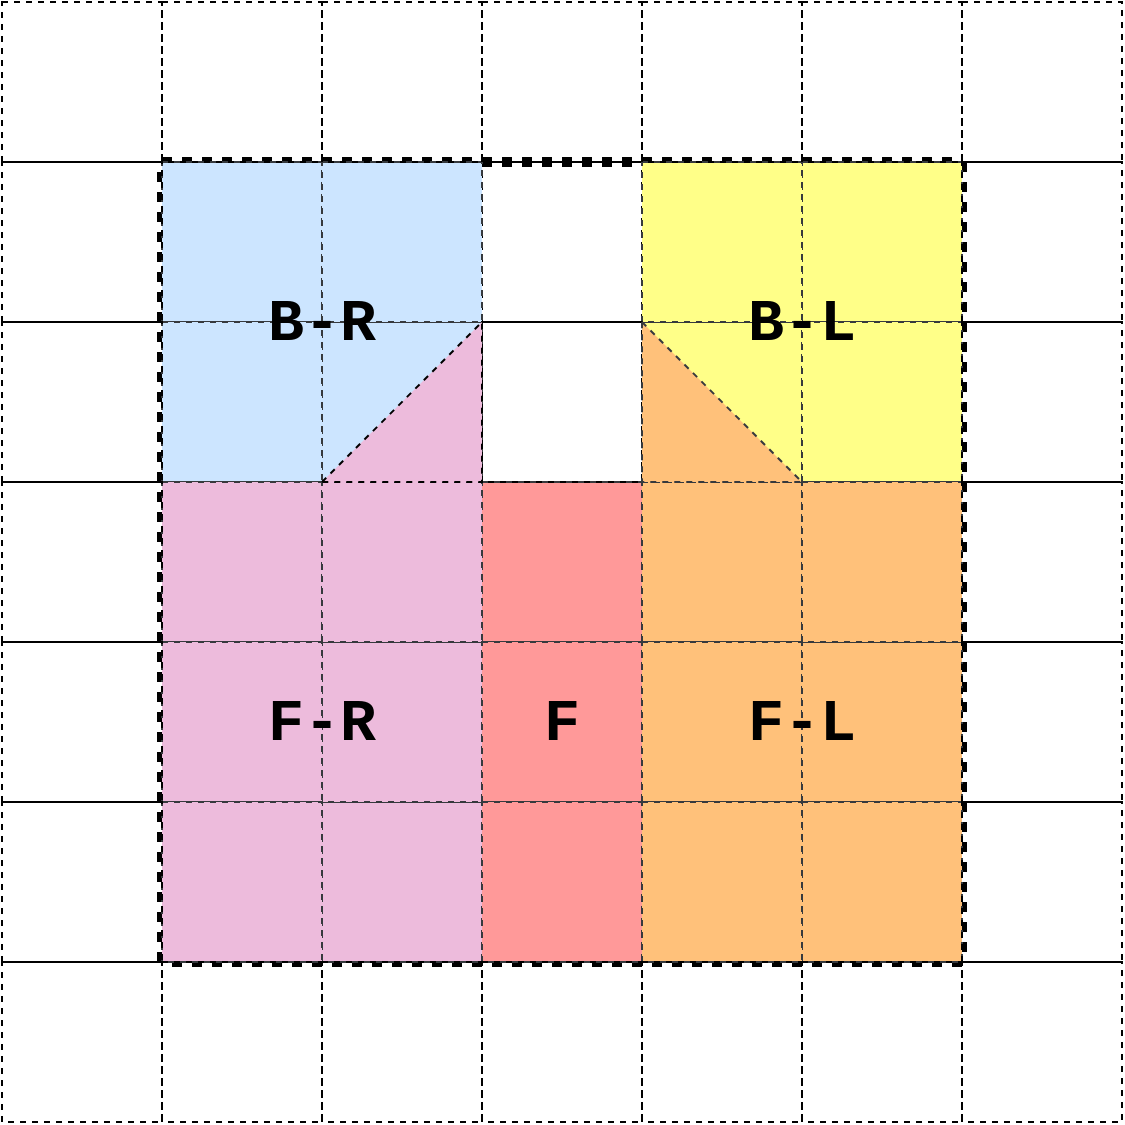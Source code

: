 <mxfile version="12.6.5" type="device"><diagram id="yjxusfqmm-hHawDK7P0i" name="Page-1"><mxGraphModel dx="1422" dy="847" grid="1" gridSize="10" guides="1" tooltips="1" connect="1" arrows="1" fold="1" page="1" pageScale="1" pageWidth="850" pageHeight="1100" math="0" shadow="0"><root><mxCell id="0"/><mxCell id="1" parent="0"/><mxCell id="Uf7ktPFQdT0fDmE3UbJP-1" value="" style="shape=image;html=1;verticalAlign=top;verticalLabelPosition=bottom;labelBackgroundColor=#ffffff;imageAspect=0;aspect=fixed;image=https://cdn3.iconfinder.com/data/icons/animal-flat-colors/64/snake-128.png;rotation=0;" vertex="1" parent="1"><mxGeometry x="360" y="320" width="80" height="80" as="geometry"/></mxCell><mxCell id="Uf7ktPFQdT0fDmE3UbJP-3" value="" style="whiteSpace=wrap;html=1;aspect=fixed;fillColor=none;strokeWidth=5;dashed=1;dashPattern=1 1;" vertex="1" parent="1"><mxGeometry x="200" y="240" width="400" height="400" as="geometry"/></mxCell><mxCell id="Uf7ktPFQdT0fDmE3UbJP-5" value="" style="whiteSpace=wrap;html=1;aspect=fixed;dashed=1;strokeWidth=1;fillColor=#cce5ff;strokeColor=#36393d;" vertex="1" parent="1"><mxGeometry x="200" y="240" width="80" height="80" as="geometry"/></mxCell><mxCell id="Uf7ktPFQdT0fDmE3UbJP-6" value="" style="whiteSpace=wrap;html=1;aspect=fixed;dashed=1;strokeWidth=1;fillColor=none;" vertex="1" parent="1"><mxGeometry x="360" y="240" width="80" height="80" as="geometry"/></mxCell><mxCell id="Uf7ktPFQdT0fDmE3UbJP-7" value="" style="whiteSpace=wrap;html=1;aspect=fixed;dashed=1;strokeWidth=1;fillColor=#ffff88;strokeColor=#36393d;" vertex="1" parent="1"><mxGeometry x="520" y="240" width="80" height="80" as="geometry"/></mxCell><mxCell id="Uf7ktPFQdT0fDmE3UbJP-8" value="" style="whiteSpace=wrap;html=1;aspect=fixed;dashed=1;strokeWidth=1;fillColor=#cce5ff;strokeColor=#36393d;" vertex="1" parent="1"><mxGeometry x="280" y="320" width="80" height="80" as="geometry"/></mxCell><mxCell id="Uf7ktPFQdT0fDmE3UbJP-9" value="" style="whiteSpace=wrap;html=1;aspect=fixed;dashed=1;strokeWidth=1;fillColor=#ffff88;strokeColor=#36393d;" vertex="1" parent="1"><mxGeometry x="440" y="320" width="80" height="80" as="geometry"/></mxCell><mxCell id="Uf7ktPFQdT0fDmE3UbJP-11" value="" style="whiteSpace=wrap;html=1;aspect=fixed;dashed=1;strokeWidth=1;fillColor=#FF9999;strokeColor=#36393d;" vertex="1" parent="1"><mxGeometry x="360" y="400" width="80" height="80" as="geometry"/></mxCell><mxCell id="Uf7ktPFQdT0fDmE3UbJP-19" value="" style="whiteSpace=wrap;html=1;aspect=fixed;dashed=1;strokeWidth=1;fillColor=#ffff88;strokeColor=#36393d;" vertex="1" parent="1"><mxGeometry x="440" y="240" width="80" height="80" as="geometry"/></mxCell><mxCell id="Uf7ktPFQdT0fDmE3UbJP-20" value="" style="whiteSpace=wrap;html=1;aspect=fixed;dashed=1;strokeWidth=1;fillColor=#cce5ff;strokeColor=#36393d;" vertex="1" parent="1"><mxGeometry x="280" y="240" width="80" height="80" as="geometry"/></mxCell><mxCell id="Uf7ktPFQdT0fDmE3UbJP-21" value="" style="whiteSpace=wrap;html=1;aspect=fixed;dashed=1;strokeWidth=1;fillColor=#cce5ff;strokeColor=#36393d;" vertex="1" parent="1"><mxGeometry x="200" y="320" width="80" height="80" as="geometry"/></mxCell><mxCell id="Uf7ktPFQdT0fDmE3UbJP-22" value="" style="whiteSpace=wrap;html=1;aspect=fixed;dashed=1;strokeWidth=1;fillColor=none;" vertex="1" parent="1"><mxGeometry x="360" y="320" width="80" height="80" as="geometry"/></mxCell><mxCell id="Uf7ktPFQdT0fDmE3UbJP-23" value="" style="whiteSpace=wrap;html=1;aspect=fixed;dashed=1;strokeWidth=1;fillColor=#ffff88;strokeColor=#36393d;" vertex="1" parent="1"><mxGeometry x="520" y="320" width="80" height="80" as="geometry"/></mxCell><mxCell id="Uf7ktPFQdT0fDmE3UbJP-24" value="" style="whiteSpace=wrap;html=1;aspect=fixed;dashed=1;strokeWidth=1;fillColor=#EDBBDC;strokeColor=#36393d;" vertex="1" parent="1"><mxGeometry x="200" y="400" width="80" height="80" as="geometry"/></mxCell><mxCell id="Uf7ktPFQdT0fDmE3UbJP-25" value="" style="whiteSpace=wrap;html=1;aspect=fixed;dashed=1;strokeWidth=1;fillColor=#FFC17A;strokeColor=#36393d;" vertex="1" parent="1"><mxGeometry x="440" y="400" width="80" height="80" as="geometry"/></mxCell><mxCell id="Uf7ktPFQdT0fDmE3UbJP-31" value="" style="whiteSpace=wrap;html=1;aspect=fixed;dashed=1;strokeWidth=1;fillColor=#EDBBDC;strokeColor=#36393d;" vertex="1" parent="1"><mxGeometry x="280" y="560" width="80" height="80" as="geometry"/></mxCell><mxCell id="Uf7ktPFQdT0fDmE3UbJP-32" value="" style="whiteSpace=wrap;html=1;aspect=fixed;dashed=1;strokeWidth=1;fillColor=#EDBBDC;strokeColor=#36393d;" vertex="1" parent="1"><mxGeometry x="280" y="480" width="80" height="80" as="geometry"/></mxCell><mxCell id="Uf7ktPFQdT0fDmE3UbJP-33" value="" style="whiteSpace=wrap;html=1;aspect=fixed;dashed=1;strokeWidth=1;fillColor=#EDBBDC;strokeColor=#36393d;" vertex="1" parent="1"><mxGeometry x="200" y="480" width="80" height="80" as="geometry"/></mxCell><mxCell id="Uf7ktPFQdT0fDmE3UbJP-34" value="" style="whiteSpace=wrap;html=1;aspect=fixed;dashed=1;strokeWidth=1;fillColor=#EDBBDC;strokeColor=#36393d;" vertex="1" parent="1"><mxGeometry x="200" y="560" width="80" height="80" as="geometry"/></mxCell><mxCell id="Uf7ktPFQdT0fDmE3UbJP-35" value="" style="whiteSpace=wrap;html=1;aspect=fixed;dashed=1;strokeWidth=1;fillColor=#EDBBDC;strokeColor=#36393d;" vertex="1" parent="1"><mxGeometry x="280" y="400" width="80" height="80" as="geometry"/></mxCell><mxCell id="Uf7ktPFQdT0fDmE3UbJP-37" value="" style="shape=manualInput;whiteSpace=wrap;html=1;dashed=1;strokeWidth=1;fillColor=#EDBBDC;size=80;" vertex="1" parent="1"><mxGeometry x="280" y="320" width="80" height="80" as="geometry"/></mxCell><mxCell id="Uf7ktPFQdT0fDmE3UbJP-38" value="" style="shape=manualInput;whiteSpace=wrap;html=1;dashed=1;strokeWidth=1;fillColor=#FFC17A;size=80;rotation=90;strokeColor=#36393d;" vertex="1" parent="1"><mxGeometry x="440" y="320" width="80" height="80" as="geometry"/></mxCell><mxCell id="Uf7ktPFQdT0fDmE3UbJP-39" value="" style="whiteSpace=wrap;html=1;aspect=fixed;dashed=1;strokeWidth=1;fillColor=#FF9999;strokeColor=#36393d;" vertex="1" parent="1"><mxGeometry x="360" y="480" width="80" height="80" as="geometry"/></mxCell><mxCell id="Uf7ktPFQdT0fDmE3UbJP-40" value="" style="whiteSpace=wrap;html=1;aspect=fixed;dashed=1;strokeWidth=1;fillColor=#FF9999;strokeColor=#36393d;" vertex="1" parent="1"><mxGeometry x="360" y="560" width="80" height="80" as="geometry"/></mxCell><mxCell id="Uf7ktPFQdT0fDmE3UbJP-41" value="" style="whiteSpace=wrap;html=1;aspect=fixed;dashed=1;strokeWidth=1;fillColor=#FFC17A;strokeColor=#36393d;" vertex="1" parent="1"><mxGeometry x="440" y="480" width="80" height="80" as="geometry"/></mxCell><mxCell id="Uf7ktPFQdT0fDmE3UbJP-42" value="" style="whiteSpace=wrap;html=1;aspect=fixed;dashed=1;strokeWidth=1;fillColor=#FFC17A;strokeColor=#36393d;" vertex="1" parent="1"><mxGeometry x="520" y="480" width="80" height="80" as="geometry"/></mxCell><mxCell id="Uf7ktPFQdT0fDmE3UbJP-43" value="" style="whiteSpace=wrap;html=1;aspect=fixed;dashed=1;strokeWidth=1;fillColor=#FFC17A;strokeColor=#36393d;" vertex="1" parent="1"><mxGeometry x="520" y="560" width="80" height="80" as="geometry"/></mxCell><mxCell id="Uf7ktPFQdT0fDmE3UbJP-44" value="" style="whiteSpace=wrap;html=1;aspect=fixed;dashed=1;strokeWidth=1;fillColor=#FFC17A;strokeColor=#36393d;" vertex="1" parent="1"><mxGeometry x="440" y="560" width="80" height="80" as="geometry"/></mxCell><mxCell id="Uf7ktPFQdT0fDmE3UbJP-45" value="" style="whiteSpace=wrap;html=1;aspect=fixed;dashed=1;strokeWidth=1;fillColor=#FFC17A;strokeColor=#36393d;" vertex="1" parent="1"><mxGeometry x="520" y="400" width="80" height="80" as="geometry"/></mxCell><mxCell id="Uf7ktPFQdT0fDmE3UbJP-46" value="" style="whiteSpace=wrap;html=1;aspect=fixed;dashed=1;strokeWidth=1;fillColor=none;" vertex="1" parent="1"><mxGeometry x="200" y="160" width="80" height="80" as="geometry"/></mxCell><mxCell id="Uf7ktPFQdT0fDmE3UbJP-47" value="" style="whiteSpace=wrap;html=1;aspect=fixed;dashed=1;strokeWidth=1;fillColor=none;" vertex="1" parent="1"><mxGeometry x="280" y="160" width="80" height="80" as="geometry"/></mxCell><mxCell id="Uf7ktPFQdT0fDmE3UbJP-48" value="" style="whiteSpace=wrap;html=1;aspect=fixed;dashed=1;strokeWidth=1;fillColor=none;" vertex="1" parent="1"><mxGeometry x="360" y="160" width="80" height="80" as="geometry"/></mxCell><mxCell id="Uf7ktPFQdT0fDmE3UbJP-49" value="" style="whiteSpace=wrap;html=1;aspect=fixed;dashed=1;strokeWidth=1;fillColor=none;" vertex="1" parent="1"><mxGeometry x="440" y="160" width="80" height="80" as="geometry"/></mxCell><mxCell id="Uf7ktPFQdT0fDmE3UbJP-50" value="" style="whiteSpace=wrap;html=1;aspect=fixed;dashed=1;strokeWidth=1;fillColor=none;" vertex="1" parent="1"><mxGeometry x="520" y="160" width="80" height="80" as="geometry"/></mxCell><mxCell id="Uf7ktPFQdT0fDmE3UbJP-51" value="" style="whiteSpace=wrap;html=1;aspect=fixed;dashed=1;strokeWidth=1;fillColor=none;" vertex="1" parent="1"><mxGeometry x="600" y="160" width="80" height="80" as="geometry"/></mxCell><mxCell id="Uf7ktPFQdT0fDmE3UbJP-52" value="" style="whiteSpace=wrap;html=1;aspect=fixed;dashed=1;strokeWidth=1;fillColor=none;" vertex="1" parent="1"><mxGeometry x="600" y="240" width="80" height="80" as="geometry"/></mxCell><mxCell id="Uf7ktPFQdT0fDmE3UbJP-53" value="" style="whiteSpace=wrap;html=1;aspect=fixed;dashed=1;strokeWidth=1;fillColor=none;" vertex="1" parent="1"><mxGeometry x="600" y="320" width="80" height="80" as="geometry"/></mxCell><mxCell id="Uf7ktPFQdT0fDmE3UbJP-54" value="" style="whiteSpace=wrap;html=1;aspect=fixed;dashed=1;strokeWidth=1;fillColor=none;" vertex="1" parent="1"><mxGeometry x="600" y="400" width="80" height="80" as="geometry"/></mxCell><mxCell id="Uf7ktPFQdT0fDmE3UbJP-55" value="" style="whiteSpace=wrap;html=1;aspect=fixed;dashed=1;strokeWidth=1;fillColor=none;" vertex="1" parent="1"><mxGeometry x="600" y="480" width="80" height="80" as="geometry"/></mxCell><mxCell id="Uf7ktPFQdT0fDmE3UbJP-56" value="" style="whiteSpace=wrap;html=1;aspect=fixed;dashed=1;strokeWidth=1;fillColor=none;" vertex="1" parent="1"><mxGeometry x="600" y="560" width="80" height="80" as="geometry"/></mxCell><mxCell id="Uf7ktPFQdT0fDmE3UbJP-57" value="" style="whiteSpace=wrap;html=1;aspect=fixed;dashed=1;strokeWidth=1;fillColor=none;" vertex="1" parent="1"><mxGeometry x="600" y="640" width="80" height="80" as="geometry"/></mxCell><mxCell id="Uf7ktPFQdT0fDmE3UbJP-58" value="" style="whiteSpace=wrap;html=1;aspect=fixed;dashed=1;strokeWidth=1;fillColor=none;" vertex="1" parent="1"><mxGeometry x="520" y="640" width="80" height="80" as="geometry"/></mxCell><mxCell id="Uf7ktPFQdT0fDmE3UbJP-59" value="" style="whiteSpace=wrap;html=1;aspect=fixed;dashed=1;strokeWidth=1;fillColor=none;" vertex="1" parent="1"><mxGeometry x="440" y="640" width="80" height="80" as="geometry"/></mxCell><mxCell id="Uf7ktPFQdT0fDmE3UbJP-60" value="" style="whiteSpace=wrap;html=1;aspect=fixed;dashed=1;strokeWidth=1;fillColor=none;" vertex="1" parent="1"><mxGeometry x="360" y="640" width="80" height="80" as="geometry"/></mxCell><mxCell id="Uf7ktPFQdT0fDmE3UbJP-61" value="" style="whiteSpace=wrap;html=1;aspect=fixed;dashed=1;strokeWidth=1;fillColor=none;" vertex="1" parent="1"><mxGeometry x="280" y="640" width="80" height="80" as="geometry"/></mxCell><mxCell id="Uf7ktPFQdT0fDmE3UbJP-62" value="" style="whiteSpace=wrap;html=1;aspect=fixed;dashed=1;strokeWidth=1;fillColor=none;" vertex="1" parent="1"><mxGeometry x="200" y="640" width="80" height="80" as="geometry"/></mxCell><mxCell id="Uf7ktPFQdT0fDmE3UbJP-63" value="" style="whiteSpace=wrap;html=1;aspect=fixed;dashed=1;strokeWidth=1;fillColor=none;" vertex="1" parent="1"><mxGeometry x="120" y="640" width="80" height="80" as="geometry"/></mxCell><mxCell id="Uf7ktPFQdT0fDmE3UbJP-64" value="" style="whiteSpace=wrap;html=1;aspect=fixed;dashed=1;strokeWidth=1;fillColor=none;" vertex="1" parent="1"><mxGeometry x="120" y="560" width="80" height="80" as="geometry"/></mxCell><mxCell id="Uf7ktPFQdT0fDmE3UbJP-65" value="" style="whiteSpace=wrap;html=1;aspect=fixed;dashed=1;strokeWidth=1;fillColor=none;" vertex="1" parent="1"><mxGeometry x="120" y="480" width="80" height="80" as="geometry"/></mxCell><mxCell id="Uf7ktPFQdT0fDmE3UbJP-66" value="" style="whiteSpace=wrap;html=1;aspect=fixed;dashed=1;strokeWidth=1;fillColor=none;" vertex="1" parent="1"><mxGeometry x="120" y="400" width="80" height="80" as="geometry"/></mxCell><mxCell id="Uf7ktPFQdT0fDmE3UbJP-67" value="" style="whiteSpace=wrap;html=1;aspect=fixed;dashed=1;strokeWidth=1;fillColor=none;" vertex="1" parent="1"><mxGeometry x="120" y="320" width="80" height="80" as="geometry"/></mxCell><mxCell id="Uf7ktPFQdT0fDmE3UbJP-68" value="" style="whiteSpace=wrap;html=1;aspect=fixed;dashed=1;strokeWidth=1;fillColor=none;" vertex="1" parent="1"><mxGeometry x="120" y="240" width="80" height="80" as="geometry"/></mxCell><mxCell id="Uf7ktPFQdT0fDmE3UbJP-69" value="" style="whiteSpace=wrap;html=1;aspect=fixed;dashed=1;strokeWidth=1;fillColor=none;" vertex="1" parent="1"><mxGeometry x="120" y="160" width="80" height="80" as="geometry"/></mxCell><mxCell id="Uf7ktPFQdT0fDmE3UbJP-70" value="&lt;font size=&quot;1&quot; face=&quot;Courier New&quot;&gt;&lt;b style=&quot;font-size: 30px&quot;&gt;F-R&lt;/b&gt;&lt;/font&gt;" style="text;html=1;strokeColor=none;fillColor=none;align=center;verticalAlign=middle;whiteSpace=wrap;rounded=0;dashed=1;" vertex="1" parent="1"><mxGeometry x="220" y="500" width="120" height="40" as="geometry"/></mxCell><mxCell id="Uf7ktPFQdT0fDmE3UbJP-71" value="&lt;font size=&quot;1&quot; face=&quot;Courier New&quot;&gt;&lt;b style=&quot;font-size: 30px&quot;&gt;F-L&lt;/b&gt;&lt;/font&gt;" style="text;html=1;strokeColor=none;fillColor=none;align=center;verticalAlign=middle;whiteSpace=wrap;rounded=0;dashed=1;" vertex="1" parent="1"><mxGeometry x="460" y="500" width="120" height="40" as="geometry"/></mxCell><mxCell id="Uf7ktPFQdT0fDmE3UbJP-72" value="&lt;font size=&quot;1&quot; face=&quot;Courier New&quot;&gt;&lt;b style=&quot;font-size: 30px&quot;&gt;B-L&lt;/b&gt;&lt;/font&gt;" style="text;html=1;strokeColor=none;fillColor=none;align=center;verticalAlign=middle;whiteSpace=wrap;rounded=0;dashed=1;" vertex="1" parent="1"><mxGeometry x="460" y="300" width="120" height="40" as="geometry"/></mxCell><mxCell id="Uf7ktPFQdT0fDmE3UbJP-73" value="&lt;font size=&quot;1&quot; face=&quot;Courier New&quot;&gt;&lt;b style=&quot;font-size: 30px&quot;&gt;B-R&lt;/b&gt;&lt;/font&gt;" style="text;html=1;strokeColor=none;fillColor=none;align=center;verticalAlign=middle;whiteSpace=wrap;rounded=0;dashed=1;" vertex="1" parent="1"><mxGeometry x="220" y="300" width="120" height="40" as="geometry"/></mxCell><mxCell id="Uf7ktPFQdT0fDmE3UbJP-74" value="&lt;font size=&quot;1&quot; face=&quot;Courier New&quot;&gt;&lt;b style=&quot;font-size: 30px&quot;&gt;F&lt;/b&gt;&lt;/font&gt;" style="text;html=1;strokeColor=none;fillColor=none;align=center;verticalAlign=middle;whiteSpace=wrap;rounded=0;dashed=1;" vertex="1" parent="1"><mxGeometry x="340" y="500" width="120" height="40" as="geometry"/></mxCell></root></mxGraphModel></diagram></mxfile>